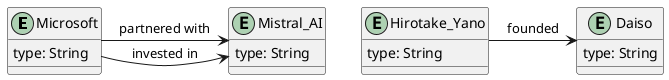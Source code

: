 @startuml
entity Microsoft {             
type: String 
} 
entity Mistral_AI {             
type: String 
} 
entity Hirotake_Yano {             
type: String 
} 
entity Daiso {             
type: String 
} 
Microsoft -> Mistral_AI : invested in
Microsoft -> Mistral_AI : partnered with
Hirotake_Yano -> Daiso : founded
@enduml